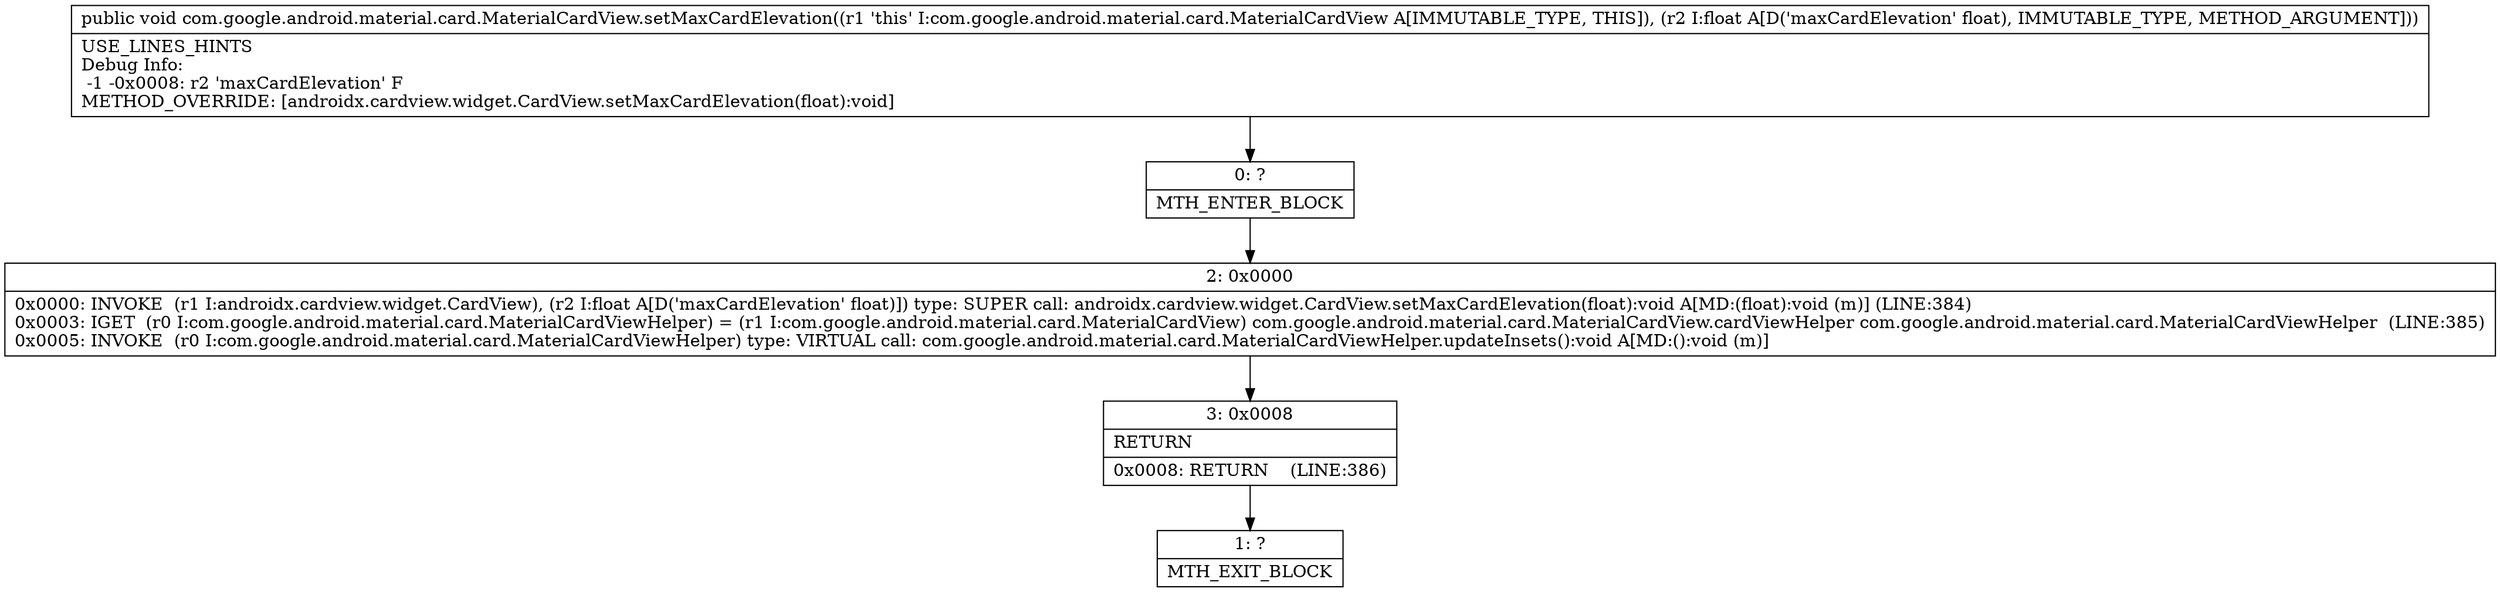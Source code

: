 digraph "CFG forcom.google.android.material.card.MaterialCardView.setMaxCardElevation(F)V" {
Node_0 [shape=record,label="{0\:\ ?|MTH_ENTER_BLOCK\l}"];
Node_2 [shape=record,label="{2\:\ 0x0000|0x0000: INVOKE  (r1 I:androidx.cardview.widget.CardView), (r2 I:float A[D('maxCardElevation' float)]) type: SUPER call: androidx.cardview.widget.CardView.setMaxCardElevation(float):void A[MD:(float):void (m)] (LINE:384)\l0x0003: IGET  (r0 I:com.google.android.material.card.MaterialCardViewHelper) = (r1 I:com.google.android.material.card.MaterialCardView) com.google.android.material.card.MaterialCardView.cardViewHelper com.google.android.material.card.MaterialCardViewHelper  (LINE:385)\l0x0005: INVOKE  (r0 I:com.google.android.material.card.MaterialCardViewHelper) type: VIRTUAL call: com.google.android.material.card.MaterialCardViewHelper.updateInsets():void A[MD:():void (m)]\l}"];
Node_3 [shape=record,label="{3\:\ 0x0008|RETURN\l|0x0008: RETURN    (LINE:386)\l}"];
Node_1 [shape=record,label="{1\:\ ?|MTH_EXIT_BLOCK\l}"];
MethodNode[shape=record,label="{public void com.google.android.material.card.MaterialCardView.setMaxCardElevation((r1 'this' I:com.google.android.material.card.MaterialCardView A[IMMUTABLE_TYPE, THIS]), (r2 I:float A[D('maxCardElevation' float), IMMUTABLE_TYPE, METHOD_ARGUMENT]))  | USE_LINES_HINTS\lDebug Info:\l  \-1 \-0x0008: r2 'maxCardElevation' F\lMETHOD_OVERRIDE: [androidx.cardview.widget.CardView.setMaxCardElevation(float):void]\l}"];
MethodNode -> Node_0;Node_0 -> Node_2;
Node_2 -> Node_3;
Node_3 -> Node_1;
}

